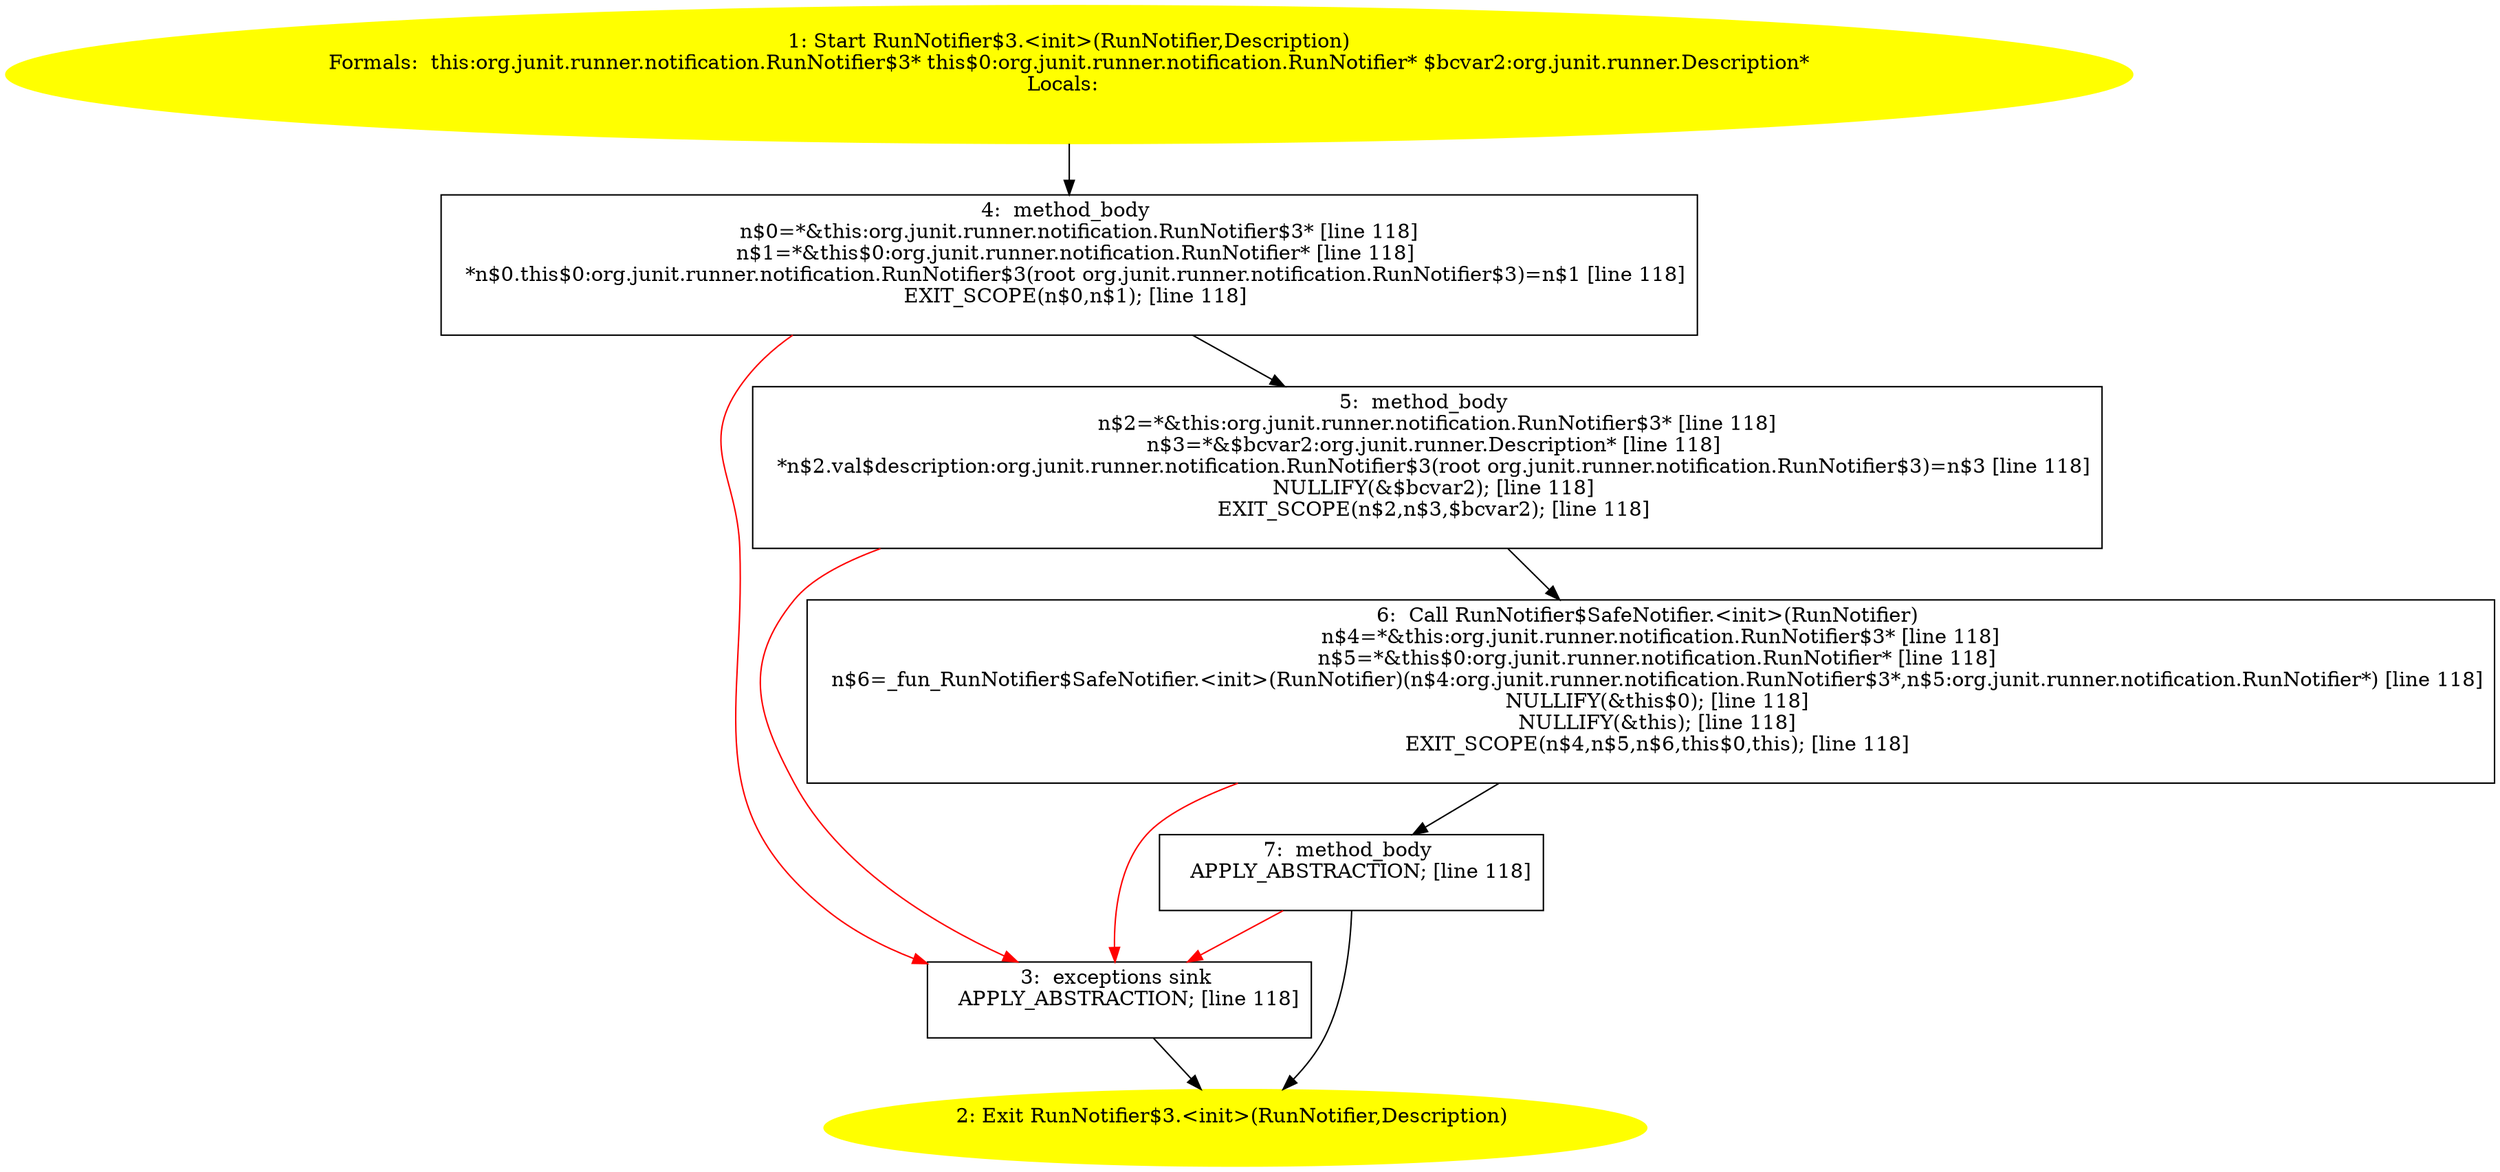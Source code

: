 /* @generated */
digraph cfg {
"org.junit.runner.notification.RunNotifier$3.<init>(org.junit.runner.notification.RunNotifier,org.jun.f9c18786192fedcc55c329117b21ff03_1" [label="1: Start RunNotifier$3.<init>(RunNotifier,Description)\nFormals:  this:org.junit.runner.notification.RunNotifier$3* this$0:org.junit.runner.notification.RunNotifier* $bcvar2:org.junit.runner.Description*\nLocals:  \n  " color=yellow style=filled]
	

	 "org.junit.runner.notification.RunNotifier$3.<init>(org.junit.runner.notification.RunNotifier,org.jun.f9c18786192fedcc55c329117b21ff03_1" -> "org.junit.runner.notification.RunNotifier$3.<init>(org.junit.runner.notification.RunNotifier,org.jun.f9c18786192fedcc55c329117b21ff03_4" ;
"org.junit.runner.notification.RunNotifier$3.<init>(org.junit.runner.notification.RunNotifier,org.jun.f9c18786192fedcc55c329117b21ff03_2" [label="2: Exit RunNotifier$3.<init>(RunNotifier,Description) \n  " color=yellow style=filled]
	

"org.junit.runner.notification.RunNotifier$3.<init>(org.junit.runner.notification.RunNotifier,org.jun.f9c18786192fedcc55c329117b21ff03_3" [label="3:  exceptions sink \n   APPLY_ABSTRACTION; [line 118]\n " shape="box"]
	

	 "org.junit.runner.notification.RunNotifier$3.<init>(org.junit.runner.notification.RunNotifier,org.jun.f9c18786192fedcc55c329117b21ff03_3" -> "org.junit.runner.notification.RunNotifier$3.<init>(org.junit.runner.notification.RunNotifier,org.jun.f9c18786192fedcc55c329117b21ff03_2" ;
"org.junit.runner.notification.RunNotifier$3.<init>(org.junit.runner.notification.RunNotifier,org.jun.f9c18786192fedcc55c329117b21ff03_4" [label="4:  method_body \n   n$0=*&this:org.junit.runner.notification.RunNotifier$3* [line 118]\n  n$1=*&this$0:org.junit.runner.notification.RunNotifier* [line 118]\n  *n$0.this$0:org.junit.runner.notification.RunNotifier$3(root org.junit.runner.notification.RunNotifier$3)=n$1 [line 118]\n  EXIT_SCOPE(n$0,n$1); [line 118]\n " shape="box"]
	

	 "org.junit.runner.notification.RunNotifier$3.<init>(org.junit.runner.notification.RunNotifier,org.jun.f9c18786192fedcc55c329117b21ff03_4" -> "org.junit.runner.notification.RunNotifier$3.<init>(org.junit.runner.notification.RunNotifier,org.jun.f9c18786192fedcc55c329117b21ff03_5" ;
	 "org.junit.runner.notification.RunNotifier$3.<init>(org.junit.runner.notification.RunNotifier,org.jun.f9c18786192fedcc55c329117b21ff03_4" -> "org.junit.runner.notification.RunNotifier$3.<init>(org.junit.runner.notification.RunNotifier,org.jun.f9c18786192fedcc55c329117b21ff03_3" [color="red" ];
"org.junit.runner.notification.RunNotifier$3.<init>(org.junit.runner.notification.RunNotifier,org.jun.f9c18786192fedcc55c329117b21ff03_5" [label="5:  method_body \n   n$2=*&this:org.junit.runner.notification.RunNotifier$3* [line 118]\n  n$3=*&$bcvar2:org.junit.runner.Description* [line 118]\n  *n$2.val$description:org.junit.runner.notification.RunNotifier$3(root org.junit.runner.notification.RunNotifier$3)=n$3 [line 118]\n  NULLIFY(&$bcvar2); [line 118]\n  EXIT_SCOPE(n$2,n$3,$bcvar2); [line 118]\n " shape="box"]
	

	 "org.junit.runner.notification.RunNotifier$3.<init>(org.junit.runner.notification.RunNotifier,org.jun.f9c18786192fedcc55c329117b21ff03_5" -> "org.junit.runner.notification.RunNotifier$3.<init>(org.junit.runner.notification.RunNotifier,org.jun.f9c18786192fedcc55c329117b21ff03_6" ;
	 "org.junit.runner.notification.RunNotifier$3.<init>(org.junit.runner.notification.RunNotifier,org.jun.f9c18786192fedcc55c329117b21ff03_5" -> "org.junit.runner.notification.RunNotifier$3.<init>(org.junit.runner.notification.RunNotifier,org.jun.f9c18786192fedcc55c329117b21ff03_3" [color="red" ];
"org.junit.runner.notification.RunNotifier$3.<init>(org.junit.runner.notification.RunNotifier,org.jun.f9c18786192fedcc55c329117b21ff03_6" [label="6:  Call RunNotifier$SafeNotifier.<init>(RunNotifier) \n   n$4=*&this:org.junit.runner.notification.RunNotifier$3* [line 118]\n  n$5=*&this$0:org.junit.runner.notification.RunNotifier* [line 118]\n  n$6=_fun_RunNotifier$SafeNotifier.<init>(RunNotifier)(n$4:org.junit.runner.notification.RunNotifier$3*,n$5:org.junit.runner.notification.RunNotifier*) [line 118]\n  NULLIFY(&this$0); [line 118]\n  NULLIFY(&this); [line 118]\n  EXIT_SCOPE(n$4,n$5,n$6,this$0,this); [line 118]\n " shape="box"]
	

	 "org.junit.runner.notification.RunNotifier$3.<init>(org.junit.runner.notification.RunNotifier,org.jun.f9c18786192fedcc55c329117b21ff03_6" -> "org.junit.runner.notification.RunNotifier$3.<init>(org.junit.runner.notification.RunNotifier,org.jun.f9c18786192fedcc55c329117b21ff03_7" ;
	 "org.junit.runner.notification.RunNotifier$3.<init>(org.junit.runner.notification.RunNotifier,org.jun.f9c18786192fedcc55c329117b21ff03_6" -> "org.junit.runner.notification.RunNotifier$3.<init>(org.junit.runner.notification.RunNotifier,org.jun.f9c18786192fedcc55c329117b21ff03_3" [color="red" ];
"org.junit.runner.notification.RunNotifier$3.<init>(org.junit.runner.notification.RunNotifier,org.jun.f9c18786192fedcc55c329117b21ff03_7" [label="7:  method_body \n   APPLY_ABSTRACTION; [line 118]\n " shape="box"]
	

	 "org.junit.runner.notification.RunNotifier$3.<init>(org.junit.runner.notification.RunNotifier,org.jun.f9c18786192fedcc55c329117b21ff03_7" -> "org.junit.runner.notification.RunNotifier$3.<init>(org.junit.runner.notification.RunNotifier,org.jun.f9c18786192fedcc55c329117b21ff03_2" ;
	 "org.junit.runner.notification.RunNotifier$3.<init>(org.junit.runner.notification.RunNotifier,org.jun.f9c18786192fedcc55c329117b21ff03_7" -> "org.junit.runner.notification.RunNotifier$3.<init>(org.junit.runner.notification.RunNotifier,org.jun.f9c18786192fedcc55c329117b21ff03_3" [color="red" ];
}
